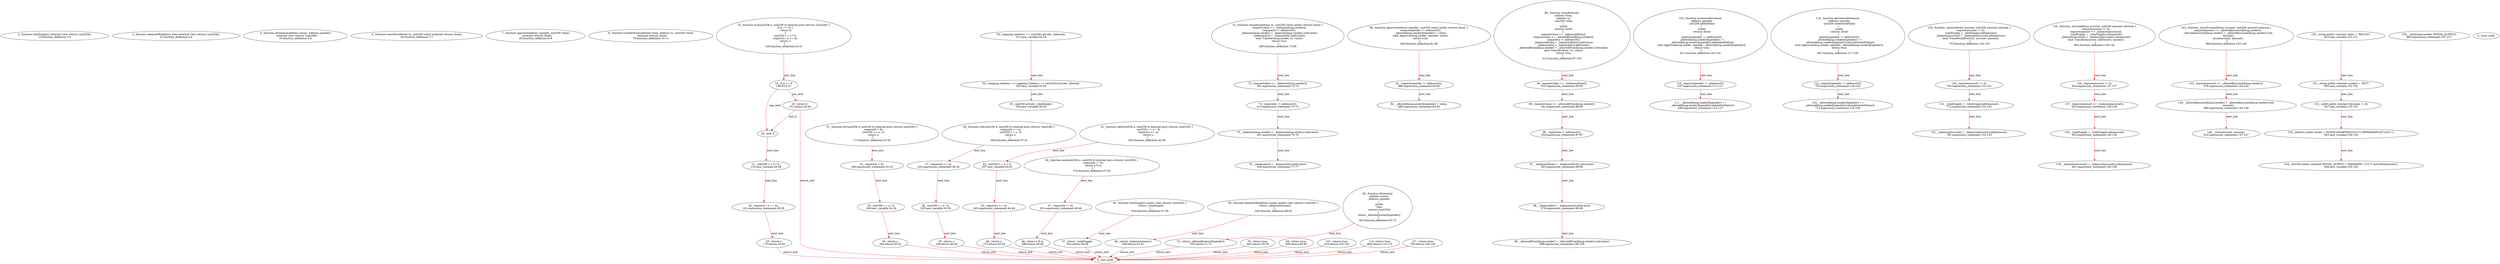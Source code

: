 digraph  {
13 [label="2_ function totalSupply() external view returns (uint256);\n13-function_definition-3-3", method="totalSupply()", type_label=function_definition];
21 [label="3_ function balanceOf(address who) external view returns (uint256);\n21-function_definition-4-4", method="balanceOf(address who)", type_label=function_definition];
33 [label="4_ function allowance(address owner, address spender)\n    external view returns (uint256);\n33-function_definition-5-6", method="allowance(address owner,address spender)", type_label=function_definition];
49 [label="6_ function transfer(address to, uint256 value) external returns (bool);\n49-function_definition-7-7", method="transfer(address to,uint256 value)", type_label=function_definition];
64 [label="7_ function approve(address spender, uint256 value)\n    external returns (bool);\n64-function_definition-8-9", method="approve(address spender,uint256 value)", type_label=function_definition];
79 [label="9_ function transferFrom(address from, address to, uint256 value)\n    external returns (bool);\n79-function_definition-10-11", method="transferFrom(address from,address to,uint256 value)", type_label=function_definition];
129 [label="23_ function mul(uint256 a, uint256 b) internal pure returns (uint256) {\n    if (a == 0) {\n      return 0;\n    }\n    uint256 c = a * b;\n    require(c / a == b);\n    return c;\n  }\n129-function_definition-24-31", method="mul(uint256 a,uint256 b)", type_label=function_definition];
146 [label="24_ if_a == 0\n146-if-25-27", method="mul(uint256 a,uint256 b)", type_label=if];
1114 [label="24_ end_if", method="mul(uint256 a,uint256 b)", type_label=end_if];
151 [label="25_ return 0;\n151-return-26-26", method="mul(uint256 a,uint256 b)", type_label=return];
153 [label="27_ uint256 c = a * b;\n153-new_variable-28-28", method="mul(uint256 a,uint256 b)", type_label=new_variable];
161 [label="28_ require(c / a == b);\n161-expression_statement-29-29", method="mul(uint256 a,uint256 b)", type_label=expression_statement];
170 [label="29_ return c;\n170-return-30-30", method="mul(uint256 a,uint256 b)", type_label=return];
172 [label="31_ function div(uint256 a, uint256 b) internal pure returns (uint256) {\n    require(b > 0);\n    uint256 c = a / b;\n    return c;\n  }\n172-function_definition-32-36", method="div(uint256 a,uint256 b)", type_label=function_definition];
189 [label="32_ require(b > 0);\n189-expression_statement-33-33", method="div(uint256 a,uint256 b)", type_label=expression_statement];
196 [label="33_ uint256 c = a / b;\n196-new_variable-34-34", method="div(uint256 a,uint256 b)", type_label=new_variable];
204 [label="34_ return c;\n204-return-35-35", method="div(uint256 a,uint256 b)", type_label=return];
206 [label="36_ function sub(uint256 a, uint256 b) internal pure returns (uint256) {\n    require(b <= a);\n    uint256 c = a - b;\n    return c;\n  }\n206-function_definition-37-41", method="sub(uint256 a,uint256 b)", type_label=function_definition];
223 [label="37_ require(b <= a);\n223-expression_statement-38-38", method="sub(uint256 a,uint256 b)", type_label=expression_statement];
230 [label="38_ uint256 c = a - b;\n230-new_variable-39-39", method="sub(uint256 a,uint256 b)", type_label=new_variable];
238 [label="39_ return c;\n238-return-40-40", method="sub(uint256 a,uint256 b)", type_label=return];
240 [label="41_ function add(uint256 a, uint256 b) internal pure returns (uint256) {\n    uint256 c = a + b;\n    require(c >= a);\n    return c;\n  }\n240-function_definition-42-46", method="add(uint256 a,uint256 b)", type_label=function_definition];
257 [label="42_ uint256 c = a + b;\n257-new_variable-43-43", method="add(uint256 a,uint256 b)", type_label=new_variable];
265 [label="43_ require(c >= a);\n265-expression_statement-44-44", method="add(uint256 a,uint256 b)", type_label=expression_statement];
272 [label="44_ return c;\n272-return-45-45", method="add(uint256 a,uint256 b)", type_label=return];
274 [label="46_ function mod(uint256 a, uint256 b) internal pure returns (uint256) {\n    require(b != 0);\n    return a % b;\n  }\n274-function_definition-47-50", method="mod(uint256 a,uint256 b)", type_label=function_definition];
291 [label="47_ require(b != 0);\n291-expression_statement-48-48", method="mod(uint256 a,uint256 b)", type_label=expression_statement];
298 [label="48_ return a % b;\n298-return-49-49", method="mod(uint256 a,uint256 b)", type_label=return];
313 [label="53_ mapping (address => uint256) private _balances;\n313-new_variable-54-54", method="", type_label=new_variable];
320 [label="54_ mapping (address => mapping (address => uint256)) private _allowed;\n320-new_variable-55-55", method="", type_label=new_variable];
329 [label="55_ uint256 private _totalSupply;\n329-new_variable-56-56", method="", type_label=new_variable];
334 [label="56_ function totalSupply() public view returns (uint256) {\n    return _totalSupply;\n  }\n334-function_definition-57-59", method="totalSupply()", type_label=function_definition];
343 [label="57_ return _totalSupply;\n343-return-58-58", method="totalSupply()", type_label=return];
345 [label="59_ function balanceOf(address owner) public view returns (uint256) {\n    return _balances[owner];\n  }\n345-function_definition-60-62", method="balanceOf(address owner)", type_label=function_definition];
358 [label="60_ return _balances[owner];\n358-return-61-61", method="balanceOf(address owner)", type_label=return];
362 [label="62_ function allowance(\n    address owner,\n    address spender\n   )\n    public\n    view\n    returns (uint256)\n  {\n    return _allowed[owner][spender];\n  }\n362-function_definition-63-72", method="allowance(address owner,address spender)", type_label=function_definition];
379 [label="70_ return _allowed[owner][spender];\n379-return-71-71", method="allowance(address owner,address spender)", type_label=return];
385 [label="72_ function transfer(address to, uint256 value) public returns (bool) {\n    require(value <= _balances[msg.sender]);\n    require(to != address(0));\n    _balances[msg.sender] = _balances[msg.sender].sub(value);\n    _balances[to] = _balances[to].add(value);\n    emit Transfer(msg.sender, to, value);\n    return true;\n  }\n385-function_definition-73-80", method="transfer(address to,uint256 value)", type_label=function_definition];
401 [label="73_ require(value <= _balances[msg.sender]);\n401-expression_statement-74-74", method="transfer(address to,uint256 value)", type_label=expression_statement];
412 [label="74_ require(to != address(0));\n412-expression_statement-75-75", method="transfer(address to,uint256 value)", type_label=expression_statement];
421 [label="75_ _balances[msg.sender] = _balances[msg.sender].sub(value);\n421-expression_statement-76-76", method="transfer(address to,uint256 value)", type_label=expression_statement];
438 [label="76_ _balances[to] = _balances[to].add(value);\n438-expression_statement-77-77", method="transfer(address to,uint256 value)", type_label=expression_statement];
461 [label="78_ return true;\n461-return-79-79", method="transfer(address to,uint256 value)", type_label=return];
464 [label="80_ function approve(address spender, uint256 value) public returns (bool) {\n    require(spender != address(0));\n    _allowed[msg.sender][spender] = value;\n    emit Approval(msg.sender, spender, value);\n    return true;\n  }\n464-function_definition-81-86", method="approve(address spender,uint256 value)", type_label=function_definition];
480 [label="81_ require(spender != address(0));\n480-expression_statement-82-82", method="approve(address spender,uint256 value)", type_label=expression_statement];
489 [label="82_ _allowed[msg.sender][spender] = value;\n489-expression_statement-83-83", method="approve(address spender,uint256 value)", type_label=expression_statement];
509 [label="84_ return true;\n509-return-85-85", method="approve(address spender,uint256 value)", type_label=return];
512 [label="86_ function transferFrom(\n    address from,\n    address to,\n    uint256 value\n  )\n    public\n    returns (bool)\n  {\n    require(value <= _balances[from]);\n    require(value <= _allowed[from][msg.sender]);\n    require(to != address(0));\n    _balances[from] = _balances[from].sub(value);\n    _balances[to] = _balances[to].add(value);\n    _allowed[from][msg.sender] = _allowed[from][msg.sender].sub(value);\n    emit Transfer(from, to, value);\n    return true;\n  }\n512-function_definition-87-103", method="transferFrom(address from,address to,uint256 value)", type_label=function_definition];
532 [label="94_ require(value <= _balances[from]);\n532-expression_statement-95-95", method="transferFrom(address from,address to,uint256 value)", type_label=expression_statement];
541 [label="95_ require(value <= _allowed[from][msg.sender]);\n541-expression_statement-96-96", method="transferFrom(address from,address to,uint256 value)", type_label=expression_statement];
554 [label="96_ require(to != address(0));\n554-expression_statement-97-97", method="transferFrom(address from,address to,uint256 value)", type_label=expression_statement];
563 [label="97_ _balances[from] = _balances[from].sub(value);\n563-expression_statement-98-98", method="transferFrom(address from,address to,uint256 value)", type_label=expression_statement];
576 [label="98_ _balances[to] = _balances[to].add(value);\n576-expression_statement-99-99", method="transferFrom(address from,address to,uint256 value)", type_label=expression_statement];
589 [label="99_ _allowed[from][msg.sender] = _allowed[from][msg.sender].sub(value);\n589-expression_statement-100-100", method="transferFrom(address from,address to,uint256 value)", type_label=expression_statement];
618 [label="101_ return true;\n618-return-102-102", method="transferFrom(address from,address to,uint256 value)", type_label=return];
621 [label="103_ function increaseAllowance(\n    address spender,\n    uint256 addedValue\n  )\n    public\n    returns (bool)\n  {\n    require(spender != address(0));\n    _allowed[msg.sender][spender] = (\n      _allowed[msg.sender][spender].add(addedValue));\n    emit Approval(msg.sender, spender, _allowed[msg.sender][spender]);\n    return true;\n  }\n621-function_definition-104-116", method="increaseAllowance(address spender,uint256 addedValue)", type_label=function_definition];
637 [label="110_ require(spender != address(0));\n637-expression_statement-111-111", method="increaseAllowance(address spender,uint256 addedValue)", type_label=expression_statement];
646 [label="111_ _allowed[msg.sender][spender] = (\n      _allowed[msg.sender][spender].add(addedValue));\n646-expression_statement-112-113", method="increaseAllowance(address spender,uint256 addedValue)", type_label=expression_statement];
684 [label="114_ return true;\n684-return-115-115", method="increaseAllowance(address spender,uint256 addedValue)", type_label=return];
687 [label="116_ function decreaseAllowance(\n    address spender,\n    uint256 subtractedValue\n  )\n    public\n    returns (bool)\n  {\n    require(spender != address(0));\n    _allowed[msg.sender][spender] = (\n      _allowed[msg.sender][spender].sub(subtractedValue));\n    emit Approval(msg.sender, spender, _allowed[msg.sender][spender]);\n    return true;\n  }\n687-function_definition-117-129", method="decreaseAllowance(address spender,uint256 subtractedValue)", type_label=function_definition];
703 [label="123_ require(spender != address(0));\n703-expression_statement-124-124", method="decreaseAllowance(address spender,uint256 subtractedValue)", type_label=expression_statement];
712 [label="124_ _allowed[msg.sender][spender] = (\n      _allowed[msg.sender][spender].sub(subtractedValue));\n712-expression_statement-125-126", method="decreaseAllowance(address spender,uint256 subtractedValue)", type_label=expression_statement];
750 [label="127_ return true;\n750-return-128-128", method="decreaseAllowance(address spender,uint256 subtractedValue)", type_label=return];
753 [label="129_ function _mint(address account, uint256 amount) internal {\n    require(account != 0);\n    _totalSupply = _totalSupply.add(amount);\n    _balances[account] = _balances[account].add(amount);\n    emit Transfer(address(0), account, amount);\n  }\n753-function_definition-130-135", method="_mint(address account,uint256 amount)", type_label=function_definition];
765 [label="130_ require(account != 0);\n765-expression_statement-131-131", method="_mint(address account,uint256 amount)", type_label=expression_statement];
772 [label="131_ _totalSupply = _totalSupply.add(amount);\n772-expression_statement-132-132", method="_mint(address account,uint256 amount)", type_label=expression_statement];
781 [label="132_ _balances[account] = _balances[account].add(amount);\n781-expression_statement-133-133", method="_mint(address account,uint256 amount)", type_label=expression_statement];
804 [label="135_ function _burn(address account, uint256 amount) internal {\n    require(account != 0);\n    require(amount <= _balances[account]);\n    _totalSupply = _totalSupply.sub(amount);\n    _balances[account] = _balances[account].sub(amount);\n    emit Transfer(account, address(0), amount);\n  }\n804-function_definition-136-142", method="_burn(address account,uint256 amount)", type_label=function_definition];
816 [label="136_ require(account != 0);\n816-expression_statement-137-137", method="_burn(address account,uint256 amount)", type_label=expression_statement];
823 [label="137_ require(amount <= _balances[account]);\n823-expression_statement-138-138", method="_burn(address account,uint256 amount)", type_label=expression_statement];
832 [label="138_ _totalSupply = _totalSupply.sub(amount);\n832-expression_statement-139-139", method="_burn(address account,uint256 amount)", type_label=expression_statement];
841 [label="139_ _balances[account] = _balances[account].sub(amount);\n841-expression_statement-140-140", method="_burn(address account,uint256 amount)", type_label=expression_statement];
864 [label="142_ function _burnFrom(address account, uint256 amount) internal {\n    require(amount <= _allowed[account][msg.sender]);\n    _allowed[account][msg.sender] = _allowed[account][msg.sender].sub(\n      amount);\n    _burn(account, amount);\n  }\n864-function_definition-143-148", method="_burnFrom(address account,uint256 amount)", type_label=function_definition];
876 [label="143_ require(amount <= _allowed[account][msg.sender]);\n876-expression_statement-144-144", method="_burnFrom(address account,uint256 amount)", type_label=expression_statement];
889 [label="144_ _allowed[account][msg.sender] = _allowed[account][msg.sender].sub(\n      amount);\n889-expression_statement-145-146", method="_burnFrom(address account,uint256 amount)", type_label=expression_statement];
910 [label="146_ _burn(account, amount);\n910-expression_statement-147-147", method="_burnFrom(address account,uint256 amount)", type_label=expression_statement];
923 [label="150_ string public constant name = \"BitCore\";\n923-new_variable-151-151", method="", type_label=new_variable];
930 [label="151_ string public constant symbol = \"BCT\";\n930-new_variable-152-152", method="", type_label=new_variable];
937 [label="152_ uint8 public constant decimals = 18;\n937-new_variable-153-153", method="", type_label=new_variable];
943 [label="153_ address public owner = 0x50eE326cBF5802231CC13fFf8e69ADCd271eb111;\n943-new_variable-154-154", method="", type_label=new_variable];
949 [label="154_ uint256 public constant INITIAL_SUPPLY = 500000000 * (10 ** uint256(decimals));\n949-new_variable-155-155", method="", type_label=new_variable];
964 [label="156_ _mint(msg.sender, INITIAL_SUPPLY);\n964-expression_statement-157-157", method="", type_label=expression_statement];
1 [label="0_ start_node", method="", type_label=start];
2 [label="0_ exit_node", method="", type_label=exit];
129 -> 146  [color=red, controlflow_type=next_line, edge_type=CFG_edge, key=0, label=next_line];
146 -> 151  [color=red, controlflow_type=pos_next, edge_type=CFG_edge, key=0, label=pos_next];
146 -> 1114  [color=red, controlflow_type=neg_next, edge_type=CFG_edge, key=0, label=neg_next];
1114 -> 153  [color=red, controlflow_type=next_line, edge_type=CFG_edge, key=0, label=next_line];
151 -> 1114  [color=red, controlflow_type=end_if, edge_type=CFG_edge, key=0, label=end_if];
151 -> 2  [color=red, controlflow_type=return_exit, edge_type=CFG_edge, key=0, label=return_exit];
153 -> 161  [color=red, controlflow_type=next_line, edge_type=CFG_edge, key=0, label=next_line];
161 -> 170  [color=red, controlflow_type=next_line, edge_type=CFG_edge, key=0, label=next_line];
170 -> 2  [color=red, controlflow_type=return_exit, edge_type=CFG_edge, key=0, label=return_exit];
172 -> 189  [color=red, controlflow_type=next_line, edge_type=CFG_edge, key=0, label=next_line];
189 -> 196  [color=red, controlflow_type=next_line, edge_type=CFG_edge, key=0, label=next_line];
196 -> 204  [color=red, controlflow_type=next_line, edge_type=CFG_edge, key=0, label=next_line];
204 -> 2  [color=red, controlflow_type=return_exit, edge_type=CFG_edge, key=0, label=return_exit];
206 -> 223  [color=red, controlflow_type=next_line, edge_type=CFG_edge, key=0, label=next_line];
223 -> 230  [color=red, controlflow_type=next_line, edge_type=CFG_edge, key=0, label=next_line];
230 -> 238  [color=red, controlflow_type=next_line, edge_type=CFG_edge, key=0, label=next_line];
238 -> 2  [color=red, controlflow_type=return_exit, edge_type=CFG_edge, key=0, label=return_exit];
240 -> 257  [color=red, controlflow_type=next_line, edge_type=CFG_edge, key=0, label=next_line];
257 -> 265  [color=red, controlflow_type=next_line, edge_type=CFG_edge, key=0, label=next_line];
265 -> 272  [color=red, controlflow_type=next_line, edge_type=CFG_edge, key=0, label=next_line];
272 -> 2  [color=red, controlflow_type=return_exit, edge_type=CFG_edge, key=0, label=return_exit];
274 -> 291  [color=red, controlflow_type=next_line, edge_type=CFG_edge, key=0, label=next_line];
291 -> 298  [color=red, controlflow_type=next_line, edge_type=CFG_edge, key=0, label=next_line];
298 -> 2  [color=red, controlflow_type=return_exit, edge_type=CFG_edge, key=0, label=return_exit];
313 -> 320  [color=red, controlflow_type=next_line, edge_type=CFG_edge, key=0, label=next_line];
320 -> 329  [color=red, controlflow_type=next_line, edge_type=CFG_edge, key=0, label=next_line];
334 -> 343  [color=red, controlflow_type=next_line, edge_type=CFG_edge, key=0, label=next_line];
343 -> 2  [color=red, controlflow_type=return_exit, edge_type=CFG_edge, key=0, label=return_exit];
345 -> 358  [color=red, controlflow_type=next_line, edge_type=CFG_edge, key=0, label=next_line];
358 -> 2  [color=red, controlflow_type=return_exit, edge_type=CFG_edge, key=0, label=return_exit];
362 -> 379  [color=red, controlflow_type=next_line, edge_type=CFG_edge, key=0, label=next_line];
379 -> 2  [color=red, controlflow_type=return_exit, edge_type=CFG_edge, key=0, label=return_exit];
385 -> 401  [color=red, controlflow_type=next_line, edge_type=CFG_edge, key=0, label=next_line];
401 -> 412  [color=red, controlflow_type=next_line, edge_type=CFG_edge, key=0, label=next_line];
412 -> 421  [color=red, controlflow_type=next_line, edge_type=CFG_edge, key=0, label=next_line];
421 -> 438  [color=red, controlflow_type=next_line, edge_type=CFG_edge, key=0, label=next_line];
461 -> 2  [color=red, controlflow_type=return_exit, edge_type=CFG_edge, key=0, label=return_exit];
464 -> 480  [color=red, controlflow_type=next_line, edge_type=CFG_edge, key=0, label=next_line];
480 -> 489  [color=red, controlflow_type=next_line, edge_type=CFG_edge, key=0, label=next_line];
509 -> 2  [color=red, controlflow_type=return_exit, edge_type=CFG_edge, key=0, label=return_exit];
512 -> 532  [color=red, controlflow_type=next_line, edge_type=CFG_edge, key=0, label=next_line];
532 -> 541  [color=red, controlflow_type=next_line, edge_type=CFG_edge, key=0, label=next_line];
541 -> 554  [color=red, controlflow_type=next_line, edge_type=CFG_edge, key=0, label=next_line];
554 -> 563  [color=red, controlflow_type=next_line, edge_type=CFG_edge, key=0, label=next_line];
563 -> 576  [color=red, controlflow_type=next_line, edge_type=CFG_edge, key=0, label=next_line];
576 -> 589  [color=red, controlflow_type=next_line, edge_type=CFG_edge, key=0, label=next_line];
618 -> 2  [color=red, controlflow_type=return_exit, edge_type=CFG_edge, key=0, label=return_exit];
621 -> 637  [color=red, controlflow_type=next_line, edge_type=CFG_edge, key=0, label=next_line];
637 -> 646  [color=red, controlflow_type=next_line, edge_type=CFG_edge, key=0, label=next_line];
684 -> 2  [color=red, controlflow_type=return_exit, edge_type=CFG_edge, key=0, label=return_exit];
687 -> 703  [color=red, controlflow_type=next_line, edge_type=CFG_edge, key=0, label=next_line];
703 -> 712  [color=red, controlflow_type=next_line, edge_type=CFG_edge, key=0, label=next_line];
750 -> 2  [color=red, controlflow_type=return_exit, edge_type=CFG_edge, key=0, label=return_exit];
753 -> 765  [color=red, controlflow_type=next_line, edge_type=CFG_edge, key=0, label=next_line];
765 -> 772  [color=red, controlflow_type=next_line, edge_type=CFG_edge, key=0, label=next_line];
772 -> 781  [color=red, controlflow_type=next_line, edge_type=CFG_edge, key=0, label=next_line];
804 -> 816  [color=red, controlflow_type=next_line, edge_type=CFG_edge, key=0, label=next_line];
816 -> 823  [color=red, controlflow_type=next_line, edge_type=CFG_edge, key=0, label=next_line];
823 -> 832  [color=red, controlflow_type=next_line, edge_type=CFG_edge, key=0, label=next_line];
832 -> 841  [color=red, controlflow_type=next_line, edge_type=CFG_edge, key=0, label=next_line];
864 -> 876  [color=red, controlflow_type=next_line, edge_type=CFG_edge, key=0, label=next_line];
876 -> 889  [color=red, controlflow_type=next_line, edge_type=CFG_edge, key=0, label=next_line];
889 -> 910  [color=red, controlflow_type=next_line, edge_type=CFG_edge, key=0, label=next_line];
923 -> 930  [color=red, controlflow_type=next_line, edge_type=CFG_edge, key=0, label=next_line];
930 -> 937  [color=red, controlflow_type=next_line, edge_type=CFG_edge, key=0, label=next_line];
937 -> 943  [color=red, controlflow_type=next_line, edge_type=CFG_edge, key=0, label=next_line];
943 -> 949  [color=red, controlflow_type=next_line, edge_type=CFG_edge, key=0, label=next_line];
}
